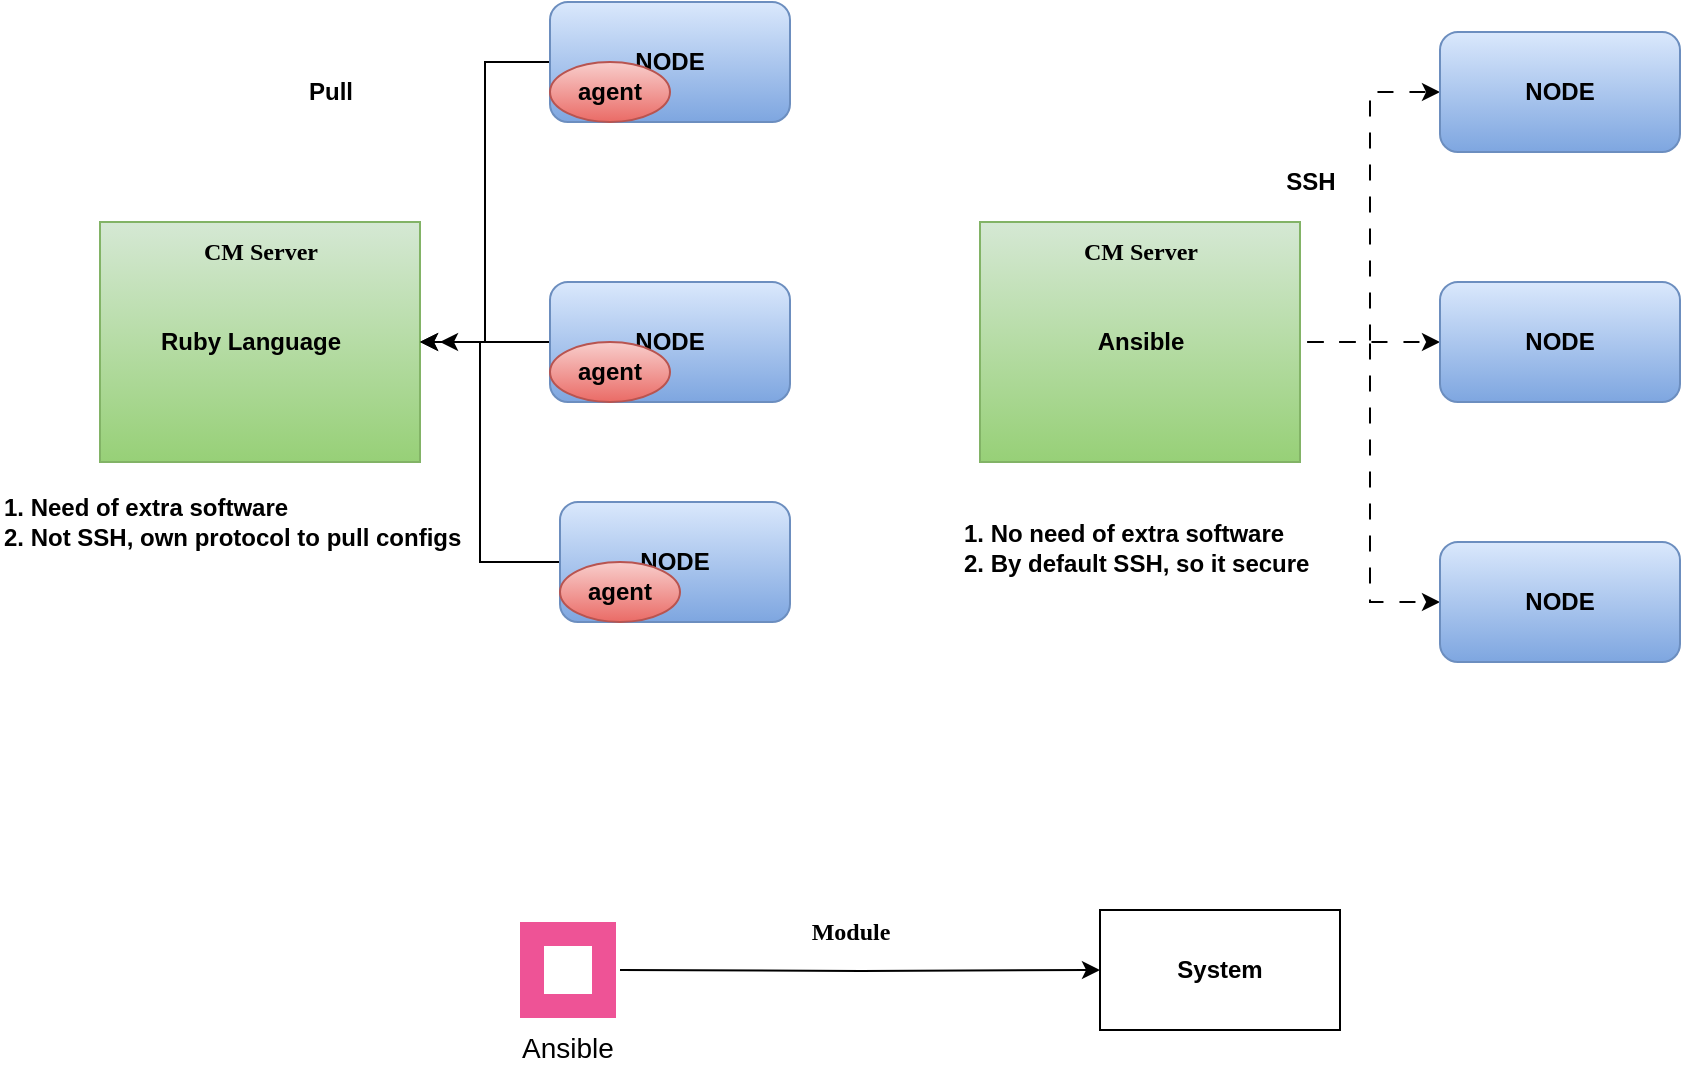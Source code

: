 <mxfile version="28.2.5">
  <diagram name="Page-1" id="maa7xouG966NFzQLqiH7">
    <mxGraphModel dx="850" dy="537" grid="1" gridSize="10" guides="1" tooltips="1" connect="1" arrows="1" fold="1" page="1" pageScale="1" pageWidth="850" pageHeight="1100" math="0" shadow="0">
      <root>
        <mxCell id="0" />
        <mxCell id="1" parent="0" />
        <mxCell id="Ryv0QRStbxlp5wV3AHMq-1" value="" style="rounded=0;whiteSpace=wrap;html=1;fillColor=#d5e8d4;gradientColor=#97d077;strokeColor=#82b366;" vertex="1" parent="1">
          <mxGeometry x="80" y="120" width="160" height="120" as="geometry" />
        </mxCell>
        <mxCell id="Ryv0QRStbxlp5wV3AHMq-2" value="&lt;b&gt;&lt;font face=&quot;Comic Sans MS&quot;&gt;CM Server&lt;/font&gt;&lt;/b&gt;" style="text;html=1;align=center;verticalAlign=middle;resizable=0;points=[];autosize=1;strokeColor=none;fillColor=none;" vertex="1" parent="1">
          <mxGeometry x="115" y="120" width="90" height="30" as="geometry" />
        </mxCell>
        <mxCell id="Ryv0QRStbxlp5wV3AHMq-7" style="edgeStyle=orthogonalEdgeStyle;rounded=0;orthogonalLoop=1;jettySize=auto;html=1;entryX=1;entryY=0.5;entryDx=0;entryDy=0;" edge="1" parent="1" source="Ryv0QRStbxlp5wV3AHMq-3" target="Ryv0QRStbxlp5wV3AHMq-1">
          <mxGeometry relative="1" as="geometry" />
        </mxCell>
        <mxCell id="Ryv0QRStbxlp5wV3AHMq-3" value="&lt;b&gt;NODE&lt;/b&gt;" style="rounded=1;whiteSpace=wrap;html=1;fillColor=#dae8fc;gradientColor=#7ea6e0;strokeColor=#6c8ebf;" vertex="1" parent="1">
          <mxGeometry x="305" y="10" width="120" height="60" as="geometry" />
        </mxCell>
        <mxCell id="Ryv0QRStbxlp5wV3AHMq-8" style="edgeStyle=orthogonalEdgeStyle;rounded=0;orthogonalLoop=1;jettySize=auto;html=1;" edge="1" parent="1" source="Ryv0QRStbxlp5wV3AHMq-5">
          <mxGeometry relative="1" as="geometry">
            <mxPoint x="250" y="180" as="targetPoint" />
          </mxGeometry>
        </mxCell>
        <mxCell id="Ryv0QRStbxlp5wV3AHMq-5" value="&lt;b&gt;NODE&lt;/b&gt;" style="rounded=1;whiteSpace=wrap;html=1;fillColor=#dae8fc;gradientColor=#7ea6e0;strokeColor=#6c8ebf;" vertex="1" parent="1">
          <mxGeometry x="305" y="150" width="120" height="60" as="geometry" />
        </mxCell>
        <mxCell id="Ryv0QRStbxlp5wV3AHMq-14" style="edgeStyle=orthogonalEdgeStyle;rounded=0;orthogonalLoop=1;jettySize=auto;html=1;" edge="1" parent="1" source="Ryv0QRStbxlp5wV3AHMq-6">
          <mxGeometry relative="1" as="geometry">
            <mxPoint x="240" y="180" as="targetPoint" />
            <Array as="points">
              <mxPoint x="270" y="290" />
              <mxPoint x="270" y="180" />
            </Array>
          </mxGeometry>
        </mxCell>
        <mxCell id="Ryv0QRStbxlp5wV3AHMq-6" value="&lt;b&gt;NODE&lt;/b&gt;" style="rounded=1;whiteSpace=wrap;html=1;fillColor=#dae8fc;gradientColor=#7ea6e0;strokeColor=#6c8ebf;" vertex="1" parent="1">
          <mxGeometry x="310" y="260" width="115" height="60" as="geometry" />
        </mxCell>
        <mxCell id="Ryv0QRStbxlp5wV3AHMq-10" value="&lt;b&gt;Pull&lt;/b&gt;" style="text;html=1;align=center;verticalAlign=middle;resizable=0;points=[];autosize=1;strokeColor=none;fillColor=none;" vertex="1" parent="1">
          <mxGeometry x="170" y="40" width="50" height="30" as="geometry" />
        </mxCell>
        <mxCell id="Ryv0QRStbxlp5wV3AHMq-11" value="&lt;b&gt;agent&lt;/b&gt;" style="ellipse;whiteSpace=wrap;html=1;fillColor=#f8cecc;gradientColor=#ea6b66;strokeColor=#b85450;" vertex="1" parent="1">
          <mxGeometry x="305" y="40" width="60" height="30" as="geometry" />
        </mxCell>
        <mxCell id="Ryv0QRStbxlp5wV3AHMq-12" value="&lt;b&gt;agent&lt;/b&gt;" style="ellipse;whiteSpace=wrap;html=1;fillColor=#f8cecc;gradientColor=#ea6b66;strokeColor=#b85450;" vertex="1" parent="1">
          <mxGeometry x="305" y="180" width="60" height="30" as="geometry" />
        </mxCell>
        <mxCell id="Ryv0QRStbxlp5wV3AHMq-13" value="&lt;b&gt;agent&lt;/b&gt;" style="ellipse;whiteSpace=wrap;html=1;fillColor=#f8cecc;gradientColor=#ea6b66;strokeColor=#b85450;" vertex="1" parent="1">
          <mxGeometry x="310" y="290" width="60" height="30" as="geometry" />
        </mxCell>
        <mxCell id="Ryv0QRStbxlp5wV3AHMq-19" style="edgeStyle=orthogonalEdgeStyle;rounded=0;orthogonalLoop=1;jettySize=auto;html=1;entryX=0;entryY=0.5;entryDx=0;entryDy=0;flowAnimation=1;" edge="1" parent="1" source="Ryv0QRStbxlp5wV3AHMq-15" target="Ryv0QRStbxlp5wV3AHMq-16">
          <mxGeometry relative="1" as="geometry" />
        </mxCell>
        <mxCell id="Ryv0QRStbxlp5wV3AHMq-20" style="edgeStyle=orthogonalEdgeStyle;rounded=0;orthogonalLoop=1;jettySize=auto;html=1;entryX=0;entryY=0.5;entryDx=0;entryDy=0;flowAnimation=1;" edge="1" parent="1" source="Ryv0QRStbxlp5wV3AHMq-15" target="Ryv0QRStbxlp5wV3AHMq-17">
          <mxGeometry relative="1" as="geometry" />
        </mxCell>
        <mxCell id="Ryv0QRStbxlp5wV3AHMq-21" style="edgeStyle=orthogonalEdgeStyle;rounded=0;orthogonalLoop=1;jettySize=auto;html=1;entryX=0;entryY=0.5;entryDx=0;entryDy=0;flowAnimation=1;" edge="1" parent="1" source="Ryv0QRStbxlp5wV3AHMq-15" target="Ryv0QRStbxlp5wV3AHMq-18">
          <mxGeometry relative="1" as="geometry" />
        </mxCell>
        <mxCell id="Ryv0QRStbxlp5wV3AHMq-15" value="" style="rounded=0;whiteSpace=wrap;html=1;fillColor=#d5e8d4;gradientColor=#97d077;strokeColor=#82b366;" vertex="1" parent="1">
          <mxGeometry x="520" y="120" width="160" height="120" as="geometry" />
        </mxCell>
        <mxCell id="Ryv0QRStbxlp5wV3AHMq-16" value="&lt;b&gt;NODE&lt;/b&gt;" style="rounded=1;whiteSpace=wrap;html=1;fillColor=#dae8fc;gradientColor=#7ea6e0;strokeColor=#6c8ebf;" vertex="1" parent="1">
          <mxGeometry x="750" y="25" width="120" height="60" as="geometry" />
        </mxCell>
        <mxCell id="Ryv0QRStbxlp5wV3AHMq-17" value="&lt;b&gt;NODE&lt;/b&gt;" style="rounded=1;whiteSpace=wrap;html=1;fillColor=#dae8fc;gradientColor=#7ea6e0;strokeColor=#6c8ebf;" vertex="1" parent="1">
          <mxGeometry x="750" y="150" width="120" height="60" as="geometry" />
        </mxCell>
        <mxCell id="Ryv0QRStbxlp5wV3AHMq-18" value="&lt;b&gt;NODE&lt;/b&gt;" style="rounded=1;whiteSpace=wrap;html=1;fillColor=#dae8fc;gradientColor=#7ea6e0;strokeColor=#6c8ebf;" vertex="1" parent="1">
          <mxGeometry x="750" y="280" width="120" height="60" as="geometry" />
        </mxCell>
        <mxCell id="Ryv0QRStbxlp5wV3AHMq-23" value="&lt;b&gt;&lt;font face=&quot;Comic Sans MS&quot;&gt;CM Server&lt;/font&gt;&lt;/b&gt;" style="text;html=1;align=center;verticalAlign=middle;resizable=0;points=[];autosize=1;strokeColor=none;fillColor=none;" vertex="1" parent="1">
          <mxGeometry x="555" y="120" width="90" height="30" as="geometry" />
        </mxCell>
        <mxCell id="Ryv0QRStbxlp5wV3AHMq-24" value="&lt;b&gt;SSH&lt;/b&gt;" style="text;html=1;align=center;verticalAlign=middle;resizable=0;points=[];autosize=1;strokeColor=none;fillColor=none;" vertex="1" parent="1">
          <mxGeometry x="660" y="85" width="50" height="30" as="geometry" />
        </mxCell>
        <mxCell id="Ryv0QRStbxlp5wV3AHMq-25" value="&lt;b&gt;1. No need of extra software&lt;/b&gt;&lt;div&gt;&lt;b&gt;2. By default SSH, so it secure&lt;/b&gt;&lt;/div&gt;" style="text;html=1;align=left;verticalAlign=middle;resizable=0;points=[];autosize=1;strokeColor=none;fillColor=none;" vertex="1" parent="1">
          <mxGeometry x="510" y="263" width="200" height="40" as="geometry" />
        </mxCell>
        <mxCell id="Ryv0QRStbxlp5wV3AHMq-26" value="&lt;b&gt;1. Need of extra software&lt;/b&gt;&lt;div&gt;&lt;b&gt;2. Not SSH, own protocol to pull configs&lt;/b&gt;&lt;/div&gt;" style="text;html=1;align=left;verticalAlign=middle;resizable=0;points=[];autosize=1;strokeColor=none;fillColor=none;" vertex="1" parent="1">
          <mxGeometry x="30" y="250" width="250" height="40" as="geometry" />
        </mxCell>
        <mxCell id="Ryv0QRStbxlp5wV3AHMq-28" value="&lt;b&gt;Ansible&lt;/b&gt;" style="text;html=1;align=center;verticalAlign=middle;resizable=0;points=[];autosize=1;strokeColor=none;fillColor=none;" vertex="1" parent="1">
          <mxGeometry x="565" y="165" width="70" height="30" as="geometry" />
        </mxCell>
        <mxCell id="Ryv0QRStbxlp5wV3AHMq-29" value="&lt;b&gt;Ruby Language&lt;/b&gt;" style="text;html=1;align=center;verticalAlign=middle;resizable=0;points=[];autosize=1;strokeColor=none;fillColor=none;" vertex="1" parent="1">
          <mxGeometry x="100" y="165" width="110" height="30" as="geometry" />
        </mxCell>
        <mxCell id="Ryv0QRStbxlp5wV3AHMq-30" value="Ansible" style="shape=rect;fillColor=#EE5396;aspect=fixed;resizable=0;labelPosition=center;verticalLabelPosition=bottom;align=center;verticalAlign=top;strokeColor=none;fontSize=14;" vertex="1" parent="1">
          <mxGeometry x="290" y="470" width="48" height="48" as="geometry" />
        </mxCell>
        <mxCell id="Ryv0QRStbxlp5wV3AHMq-31" value="" style="fillColor=#ffffff;strokeColor=none;dashed=0;outlineConnect=0;html=1;labelPosition=center;verticalLabelPosition=bottom;verticalAlign=top;part=1;movable=0;resizable=0;rotatable=0;shape=mxgraph.ibm_cloud.logo--ansible-community" vertex="1" parent="Ryv0QRStbxlp5wV3AHMq-30">
          <mxGeometry width="24" height="24" relative="1" as="geometry">
            <mxPoint x="12" y="12" as="offset" />
          </mxGeometry>
        </mxCell>
        <mxCell id="Ryv0QRStbxlp5wV3AHMq-32" value="&lt;b&gt;System&lt;/b&gt;" style="rounded=0;whiteSpace=wrap;html=1;" vertex="1" parent="1">
          <mxGeometry x="580" y="464" width="120" height="60" as="geometry" />
        </mxCell>
        <mxCell id="Ryv0QRStbxlp5wV3AHMq-33" style="edgeStyle=orthogonalEdgeStyle;rounded=0;orthogonalLoop=1;jettySize=auto;html=1;" edge="1" parent="1" target="Ryv0QRStbxlp5wV3AHMq-32">
          <mxGeometry relative="1" as="geometry">
            <mxPoint x="340" y="494" as="sourcePoint" />
          </mxGeometry>
        </mxCell>
        <mxCell id="Ryv0QRStbxlp5wV3AHMq-34" value="&lt;b&gt;&lt;font face=&quot;Comic Sans MS&quot;&gt;Module&lt;/font&gt;&lt;/b&gt;" style="text;html=1;align=center;verticalAlign=middle;resizable=0;points=[];autosize=1;strokeColor=none;fillColor=none;" vertex="1" parent="1">
          <mxGeometry x="425" y="460" width="60" height="30" as="geometry" />
        </mxCell>
      </root>
    </mxGraphModel>
  </diagram>
</mxfile>
